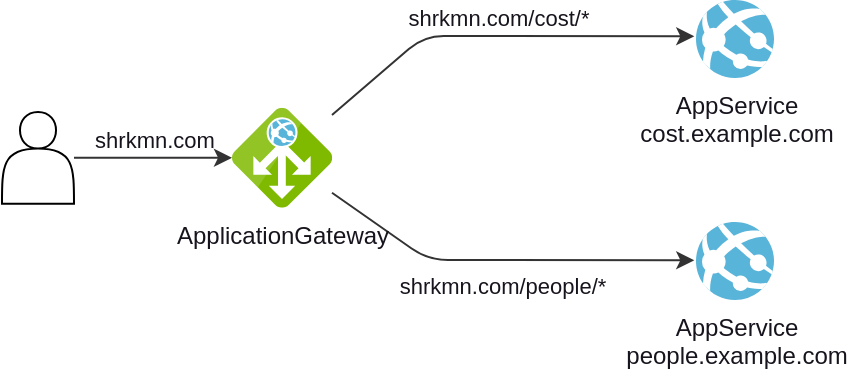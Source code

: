 <mxfile><diagram id="pyFOITWGm1L5QSNy7el4" name="Page-1"><mxGraphModel dx="643" dy="513" grid="0" gridSize="10" guides="1" tooltips="1" connect="1" arrows="1" fold="1" page="1" pageScale="1" pageWidth="850" pageHeight="1100" background="#ffffff" math="0" shadow="0"><root><mxCell id="0"/><mxCell id="1" parent="0"/><mxCell id="30" value="shrkmn.com" style="edgeStyle=none;html=1;strokeColor=#333333;labelBackgroundColor=none;fontColor=#18141D;verticalAlign=bottom;" parent="1" source="28" target="29" edge="1"><mxGeometry relative="1" as="geometry"/></mxCell><mxCell id="28" value="" style="shape=actor;whiteSpace=wrap;html=1;" parent="1" vertex="1"><mxGeometry x="19" y="164.94" width="36" height="45.88" as="geometry"/></mxCell><mxCell id="35" value="shrkmn.com/cost/*" style="edgeStyle=none;html=1;entryX=-0.022;entryY=0.465;entryDx=0;entryDy=0;entryPerimeter=0;strokeColor=#333333;fontColor=#18141D;labelBackgroundColor=none;verticalAlign=bottom;" parent="1" source="29" target="32" edge="1"><mxGeometry relative="1" as="geometry"><Array as="points"><mxPoint x="230" y="127"/></Array></mxGeometry></mxCell><mxCell id="36" value="shrkmn.com/people/*" style="edgeStyle=none;html=1;entryX=-0.022;entryY=0.491;entryDx=0;entryDy=0;entryPerimeter=0;strokeColor=#333333;fontColor=#18141D;labelBackgroundColor=none;verticalAlign=top;" parent="1" source="29" target="33" edge="1"><mxGeometry relative="1" as="geometry"><Array as="points"><mxPoint x="232" y="239"/></Array></mxGeometry></mxCell><mxCell id="29" value="ApplicationGateway" style="sketch=0;aspect=fixed;html=1;points=[];align=center;image;fontSize=12;image=img/lib/mscae/Application_Gateway.svg;labelBackgroundColor=none;fontColor=#18141D;" parent="1" vertex="1"><mxGeometry x="134" y="162.88" width="50" height="50" as="geometry"/></mxCell><mxCell id="32" value="AppService&lt;br&gt;cost.example.com" style="sketch=0;aspect=fixed;html=1;points=[];align=center;image;fontSize=12;image=img/lib/mscae/App_Services.svg;labelBackgroundColor=none;fontColor=#18141D;" parent="1" vertex="1"><mxGeometry x="366" y="109" width="39" height="39" as="geometry"/></mxCell><mxCell id="33" value="AppService&lt;br&gt;people.example.com" style="sketch=0;aspect=fixed;html=1;points=[];align=center;image;fontSize=12;image=img/lib/mscae/App_Services.svg;labelBackgroundColor=none;fontColor=#18141D;" parent="1" vertex="1"><mxGeometry x="366" y="220" width="39" height="39" as="geometry"/></mxCell></root></mxGraphModel></diagram></mxfile>